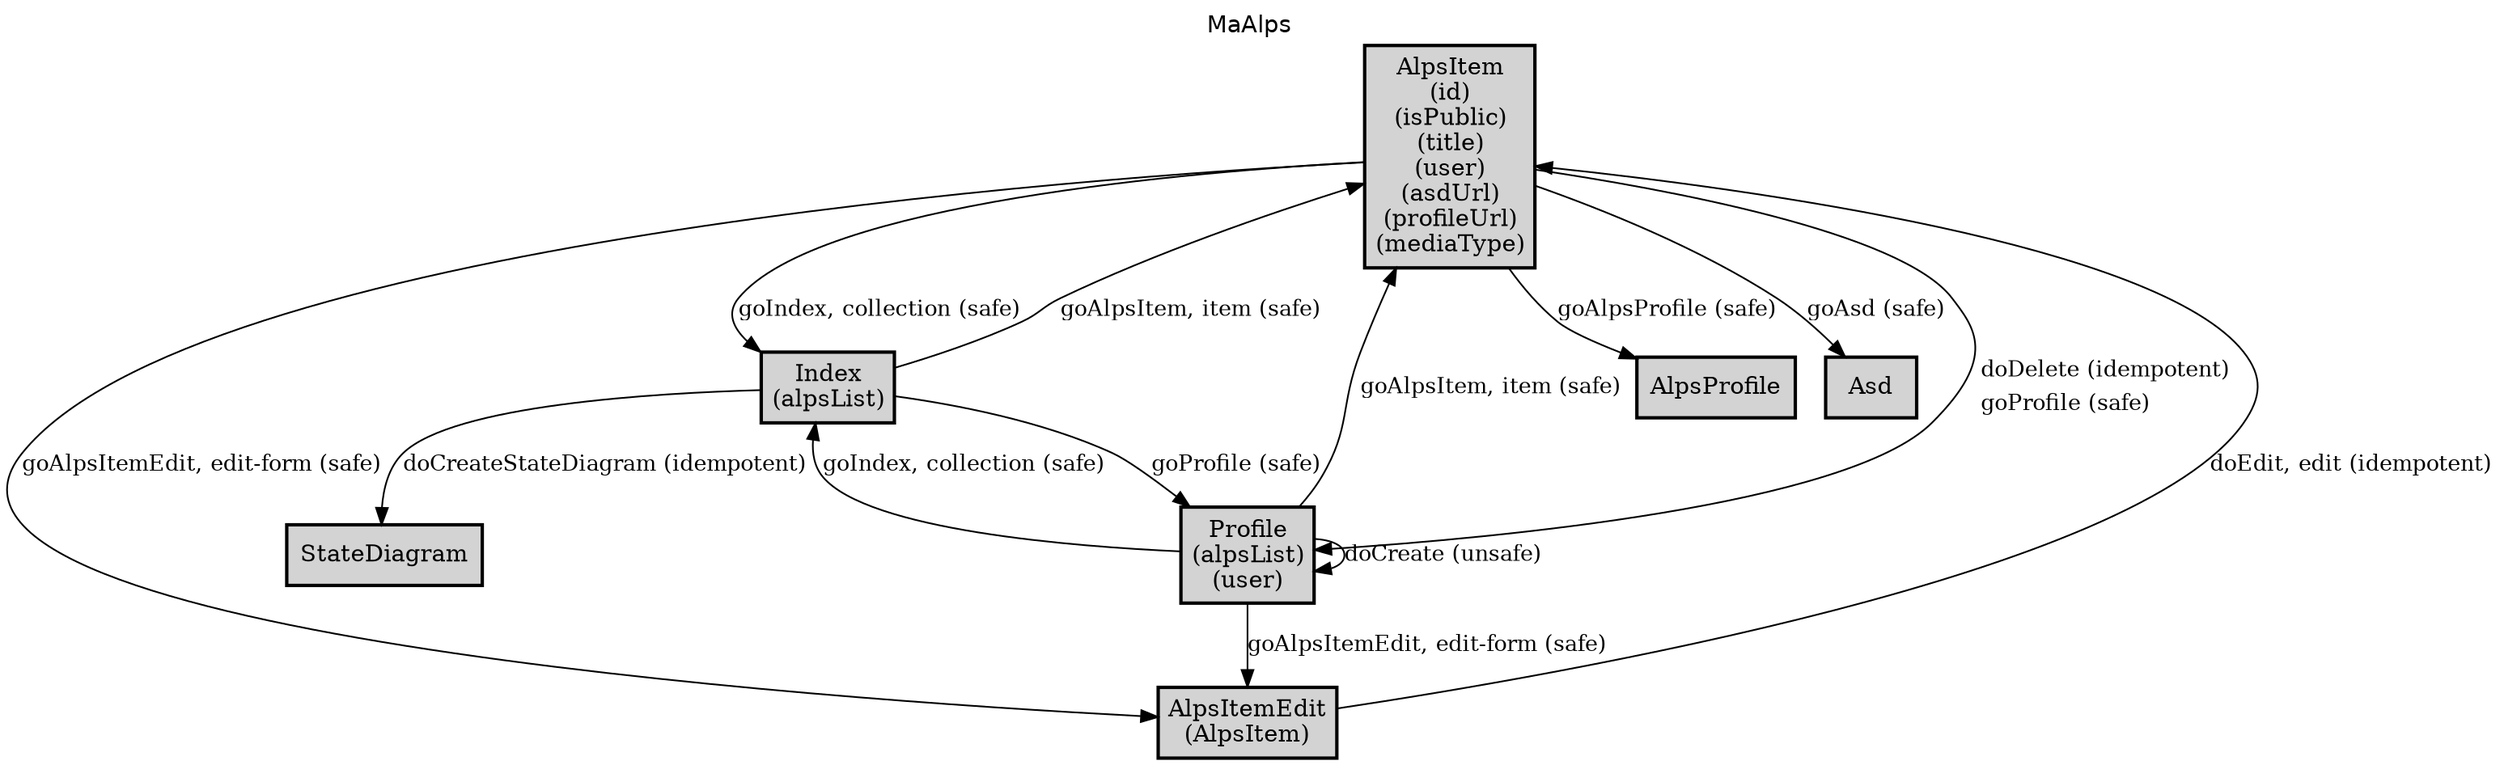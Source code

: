 digraph application_state_diagram {
  graph [
    labelloc="t";
    fontname="Helvetica"
    label="MaAlps";
    URL="index.html" target="_parent"
  ];
  node [shape = box, style = "bold,filled" fillcolor="lightgray"];

    AlpsItem [margin=0.02, label=<<table cellspacing="0" cellpadding="5" border="0"><tr><td>AlpsItem<br />(id)<br />(isPublic)<br />(title)<br />(user)<br />(asdUrl)<br />(profileUrl)<br />(mediaType)<br /></td></tr></table>>,shape=box URL="docs/semantic.AlpsItem.html" target="_parent"]
    AlpsItemEdit [margin=0.02, label=<<table cellspacing="0" cellpadding="5" border="0"><tr><td>AlpsItemEdit<br />(AlpsItem)<br /></td></tr></table>>,shape=box URL="docs/semantic.AlpsItemEdit.html" target="_parent"]
    Index [margin=0.02, label=<<table cellspacing="0" cellpadding="5" border="0"><tr><td>Index<br />(alpsList)<br /></td></tr></table>>,shape=box URL="docs/semantic.Index.html" target="_parent"]
    Profile [margin=0.02, label=<<table cellspacing="0" cellpadding="5" border="0"><tr><td>Profile<br />(alpsList)<br />(user)<br /></td></tr></table>>,shape=box URL="docs/semantic.Profile.html" target="_parent"]

    AlpsItem -> AlpsItemEdit [label = <goAlpsItemEdit, edit-form (safe)> URL="docs/safe.goAlpsItemEdit.html" target="_parent" fontsize=13];
    AlpsItem -> AlpsProfile [label = <goAlpsProfile (safe)> URL="docs/safe.goAlpsProfile.html" target="_parent" fontsize=13];
    AlpsItem -> Asd [label = <goAsd (safe)> URL="docs/safe.goAsd.html" target="_parent" fontsize=13];
    AlpsItem -> Index [label = <goIndex, collection (safe)> URL="docs/safe.goIndex.html" target="_parent" fontsize=13];
    AlpsItem -> Profile [label=<<table  border="0"><tr><td align="left" href="docs/idempotent.doDelete.html">doDelete (idempotent)</td></tr><tr><td align="left" href="docs/safe.goProfile.html">goProfile (safe)</td></tr></table>> fontsize=13];
    AlpsItemEdit -> AlpsItem [label = <doEdit, edit (idempotent)> URL="docs/idempotent.doEdit.html" target="_parent" fontsize=13];
    Index -> AlpsItem [label = <goAlpsItem, item (safe)> URL="docs/safe.goAlpsItem.html" target="_parent" fontsize=13];
    Index -> Profile [label = <goProfile (safe)> URL="docs/safe.goProfile.html" target="_parent" fontsize=13];
    Index -> StateDiagram [label = <doCreateStateDiagram (idempotent)> URL="docs/idempotent.doCreateStateDiagram.html" target="_parent" fontsize=13];
    Profile -> AlpsItem [label = <goAlpsItem, item (safe)> URL="docs/safe.goAlpsItem.html" target="_parent" fontsize=13];
    Profile -> AlpsItemEdit [label = <goAlpsItemEdit, edit-form (safe)> URL="docs/safe.goAlpsItemEdit.html" target="_parent" fontsize=13];
    Profile -> Index [label = <goIndex, collection (safe)> URL="docs/safe.goIndex.html" target="_parent" fontsize=13];
    Profile -> Profile [label = <doCreate (unsafe)> URL="docs/unsafe.doCreate.html" target="_parent" fontsize=13];

    AlpsProfile [label = <AlpsProfile> URL="docs/semantic.AlpsProfile.html" target="_parent"]
    Asd [label = <Asd> URL="docs/semantic.Asd.html" target="_parent"]
    StateDiagram [label = <StateDiagram> URL="docs/semantic.StateDiagram.html" target="_parent"]

}